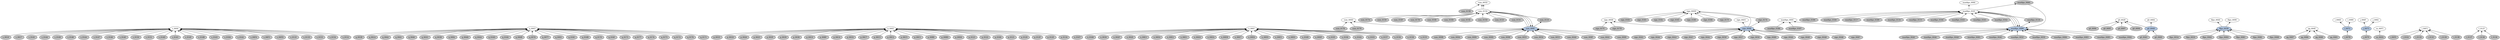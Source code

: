 digraph { rankdir = BT;
s_0018 [style=filled, fillcolor=grey];
s_0018 -> s_0004;
q_001B [style=filled, fillcolor=grey];
q_001B -> q_0003;
p_001E [style=filled, fillcolor=grey];
p_001E -> p_0002;
n_0167 [style=filled, fillcolor=grey];
n_0167 -> n_0001;
sum_0178 [style=filled, fillcolor=grey];
sum_0178 -> sum_000D;
sign_017C [style=filled, fillcolor=grey];
sign_017C -> sign_000B;
maxflips_0186 [style=filled, fillcolor=grey];
maxflips_0186 -> maxflips_000C;
s_0017 [style=filled, fillcolor=grey];
s_0017 -> s_0004;
q_001A [style=filled, fillcolor=grey];
q_001A -> q_0003;
p_001D [style=filled, fillcolor=grey];
p_001D -> p_0002;
n_0168 [style=filled, fillcolor=grey];
n_0168 -> n_0001;
sum_0179 [style=filled, fillcolor=grey];
sum_0179 -> sum_000D;
sign_017D [style=filled, fillcolor=grey];
sign_017D -> sign_000B;
maxflips_0187 [style=filled, fillcolor=grey];
maxflips_0187 -> maxflips_000C;
p_0026 [style=filled, fillcolor=grey];
p_0026 -> p_0002;
n_0030 [style=filled, fillcolor=grey];
n_0030 -> n_0001;
q_0042 [style=filled, fillcolor=grey];
q_0042 -> q_0003;
sum_009C [style=filled, fillcolor=lightsteelblue];
sum_009C -> sum_000D;
sum_009C -> sum_015A;
sum_009C -> sum_015A;
sum_009C -> sum_0110;
sign_00A6 [style=filled, fillcolor=lightsteelblue];
sign_00A6 -> sign_000B;
sign_00A6 -> sign_00D1;
sign_00A6 -> sign_00DD;
sign_00A6 -> sign_017E;
maxflips_00B0 [style=filled, fillcolor=lightsteelblue];
maxflips_00B0 -> maxflips_000C;
maxflips_00B0 -> maxflips_0161;
maxflips_00B0 -> maxflips_0161;
maxflips_00B0 -> maxflips_0118;
s_0145 [style=filled, fillcolor=grey];
s_0145 -> s_0004;
p_0025 [style=filled, fillcolor=grey];
p_0025 -> p_0002;
n_002F [style=filled, fillcolor=grey];
n_002F -> n_0001;
q_0041 [style=filled, fillcolor=grey];
q_0041 -> q_0003;
sum_009B [style=filled, fillcolor=grey];
sum_009B -> sum_009C;
sign_00A5 [style=filled, fillcolor=grey];
sign_00A5 -> sign_00A6;
maxflips_00AF [style=filled, fillcolor=grey];
maxflips_00AF -> maxflips_00B0;
s_0144 [style=filled, fillcolor=grey];
s_0144 -> s_0004;
n_002E [style=filled, fillcolor=grey];
n_002E -> n_0001;
p_003F [style=filled, fillcolor=grey];
p_003F -> p_0002;
q_0040 [style=filled, fillcolor=grey];
q_0040 -> q_0003;
q0_0096 [style=filled, fillcolor=grey];
q0_0096 -> q0_0028;
sum_009A [style=filled, fillcolor=grey];
sum_009A -> sum_009C;
sign_00A4 [style=filled, fillcolor=grey];
sign_00A4 -> sign_00A6;
maxflips_00AE [style=filled, fillcolor=grey];
maxflips_00AE -> maxflips_00B0;
s_0149 [style=filled, fillcolor=grey];
s_0149 -> s_0004;
p_0039 [style=filled, fillcolor=grey];
p_0039 -> p_0002;
q_003C [style=filled, fillcolor=grey];
q_003C -> q_0003;
q0_0095 [style=filled, fillcolor=grey];
q0_0095 -> q0_0028;
sum_0099 [style=filled, fillcolor=grey];
sum_0099 -> sum_009C;
sign_00A3 [style=filled, fillcolor=grey];
sign_00A3 -> sign_00A6;
maxflips_00AD [style=filled, fillcolor=grey];
maxflips_00AD -> maxflips_00B0;
n_00E3 [style=filled, fillcolor=grey];
n_00E3 -> n_0001;
s_0148 [style=filled, fillcolor=grey];
s_0148 -> s_0004;
p_0038 [style=filled, fillcolor=grey];
p_0038 -> p_0002;
q_003B [style=filled, fillcolor=grey];
q_003B -> q_0003;
q0_0097 [style=filled, fillcolor=grey];
q0_0097 -> q0_0028;
sum_009D [style=filled, fillcolor=grey];
sum_009D -> sum_009C;
sign_00A7 [style=filled, fillcolor=grey];
sign_00A7 -> sign_00A6;
maxflips_00B1 [style=filled, fillcolor=grey];
maxflips_00B1 -> maxflips_00B0;
n_00E4 [style=filled, fillcolor=grey];
n_00E4 -> n_0001;
s_014A [style=filled, fillcolor=grey];
s_014A -> s_0004;
q_0092 [style=filled, fillcolor=grey];
q_0092 -> q_0003;
q0_0094 [style=filled, fillcolor=grey];
q0_0094 -> q0_0028;
sum_0098 [style=filled, fillcolor=grey];
sum_0098 -> sum_009C;
sign_00A2 [style=filled, fillcolor=grey];
sign_00A2 -> sign_00A6;
maxflips_00AC [style=filled, fillcolor=grey];
maxflips_00AC -> maxflips_00B0;
p_00C0 [style=filled, fillcolor=grey];
p_00C0 -> p_0002;
n_00E2 [style=filled, fillcolor=grey];
n_00E2 -> n_0001;
s_0147 [style=filled, fillcolor=grey];
s_0147 -> s_0004;
q_004B [style=filled, fillcolor=grey];
q_004B -> q_0003;
q0_004D [style=filled, fillcolor=lightsteelblue];
q0_004D -> q0_0028;
q0_004D -> q0_008A;
sum_0055 [style=filled, fillcolor=grey];
sum_0055 -> sum_009C;
sign_0058 [style=filled, fillcolor=grey];
sign_0058 -> sign_00A6;
flips_005B [style=filled, fillcolor=lightsteelblue];
flips_005B -> flips_0044;
flips_005B -> flips_0090;
maxflips_0060 [style=filled, fillcolor=grey];
maxflips_0060 -> maxflips_00B0;
p_00BF [style=filled, fillcolor=grey];
p_00BF -> p_0002;
n_00E1 [style=filled, fillcolor=grey];
n_00E1 -> n_0001;
s_0146 [style=filled, fillcolor=grey];
s_0146 -> s_0004;
q_004A [style=filled, fillcolor=grey];
q_004A -> q_0003;
q0_004C [style=filled, fillcolor=grey];
q0_004C -> q0_004D;
sum_0054 [style=filled, fillcolor=grey];
sum_0054 -> sum_009C;
sign_0057 [style=filled, fillcolor=grey];
sign_0057 -> sign_00A6;
flips_005A [style=filled, fillcolor=grey];
flips_005A -> flips_005B;
maxflips_005F [style=filled, fillcolor=grey];
maxflips_005F -> maxflips_00B0;
p_00C4 [style=filled, fillcolor=grey];
p_00C4 -> p_0002;
n_00E8 [style=filled, fillcolor=grey];
n_00E8 -> n_0001;
s_014E [style=filled, fillcolor=grey];
s_014E -> s_0004;
sum_0053 [style=filled, fillcolor=grey];
sum_0053 -> sum_009C;
sign_0056 [style=filled, fillcolor=grey];
sign_0056 -> sign_00A6;
flips_0059 [style=filled, fillcolor=grey];
flips_0059 -> flips_005B;
maxflips_005E [style=filled, fillcolor=grey];
maxflips_005E -> maxflips_00B0;
p_00C6 [style=filled, fillcolor=grey];
p_00C6 -> p_0002;
n_00EA [style=filled, fillcolor=grey];
n_00EA -> n_0001;
s_0150 [style=filled, fillcolor=grey];
s_0150 -> s_0004;
q_016D [style=filled, fillcolor=grey];
q_016D -> q_0003;
flips_0064 [style=filled, fillcolor=grey];
flips_0064 -> flips_005B;
sign_00B8 [style=filled, fillcolor=grey];
sign_00B8 -> sign_00A6;
p_00C7 [style=filled, fillcolor=grey];
p_00C7 -> p_0002;
n_00EB [style=filled, fillcolor=grey];
n_00EB -> n_0001;
s_0151 [style=filled, fillcolor=grey];
s_0151 -> s_0004;
sum_015B [style=filled, fillcolor=grey];
sum_015B -> sum_005D;
q_016E [style=filled, fillcolor=grey];
q_016E -> q_0003;
q0_0069 [style=filled, fillcolor=grey];
q0_0069 -> q0_004D;
q_006B [style=filled, fillcolor=grey];
q_006B -> q_0003;
qq_0087 [style=filled, fillcolor=grey];
qq_0087 -> qq_004E;
flips_008D [style=filled, fillcolor=grey];
flips_008D -> flips_005B;
sum_00A0 [style=filled, fillcolor=grey];
sum_00A0 -> sum_009C;
sign_00AA [style=filled, fillcolor=grey];
sign_00AA -> sign_00A6;
maxflips_00B4 [style=filled, fillcolor=grey];
maxflips_00B4 -> maxflips_00B0;
p_00C3 [style=filled, fillcolor=grey];
p_00C3 -> p_0002;
n_00E7 [style=filled, fillcolor=grey];
n_00E7 -> n_0001;
s_014D [style=filled, fillcolor=grey];
s_014D -> s_0004;
i_0072 [style=filled, fillcolor=lightsteelblue];
i_0072 -> i_006D;
i_0072 -> i_0080;
j_0073 [style=filled, fillcolor=lightsteelblue];
j_0073 -> j_006F;
j_0073 -> j_0082;
q_0078 [style=filled, fillcolor=grey];
q_0078 -> q_0003;
qq_0086 [style=filled, fillcolor=grey];
qq_0086 -> qq_004E;
flips_008C [style=filled, fillcolor=grey];
flips_008C -> flips_005B;
sum_009F [style=filled, fillcolor=grey];
sum_009F -> sum_009C;
sign_00A9 [style=filled, fillcolor=grey];
sign_00A9 -> sign_00A6;
maxflips_00B3 [style=filled, fillcolor=grey];
maxflips_00B3 -> maxflips_00B0;
p_00C2 [style=filled, fillcolor=grey];
p_00C2 -> p_0002;
n_00E6 [style=filled, fillcolor=grey];
n_00E6 -> n_0001;
s_014C [style=filled, fillcolor=grey];
s_014C -> s_0004;
q_0077 [style=filled, fillcolor=grey];
q_0077 -> q_0003;
j_0079 [style=filled, fillcolor=grey];
j_0079 -> j_0073;
i_007B [style=filled, fillcolor=grey];
i_007B -> i_0072;
qq_0088 [style=filled, fillcolor=grey];
qq_0088 -> qq_004E;
flips_008E [style=filled, fillcolor=grey];
flips_008E -> flips_005B;
sum_00A1 [style=filled, fillcolor=grey];
sum_00A1 -> sum_009C;
sign_00AB [style=filled, fillcolor=grey];
sign_00AB -> sign_00A6;
maxflips_00B5 [style=filled, fillcolor=grey];
maxflips_00B5 -> maxflips_00B0;
p_00C5 [style=filled, fillcolor=grey];
p_00C5 -> p_0002;
n_00E9 [style=filled, fillcolor=grey];
n_00E9 -> n_0001;
s_014F [style=filled, fillcolor=grey];
s_014F -> s_0004;
qq_0085 [style=filled, fillcolor=grey];
qq_0085 -> qq_004E;
flips_008B [style=filled, fillcolor=grey];
flips_008B -> flips_005B;
q_0093 [style=filled, fillcolor=grey];
q_0093 -> q_0003;
sum_009E [style=filled, fillcolor=grey];
sum_009E -> sum_009C;
sign_00A8 [style=filled, fillcolor=grey];
sign_00A8 -> sign_00A6;
maxflips_00B2 [style=filled, fillcolor=grey];
maxflips_00B2 -> maxflips_00B0;
p_00C1 [style=filled, fillcolor=grey];
p_00C1 -> p_0002;
n_00E5 [style=filled, fillcolor=grey];
n_00E5 -> n_0001;
s_014B [style=filled, fillcolor=grey];
s_014B -> s_0004;
sign_00B7 [style=filled, fillcolor=grey];
sign_00B7 -> sign_00A6;
p_00BE [style=filled, fillcolor=grey];
p_00BE -> p_0002;
n_00E0 [style=filled, fillcolor=grey];
n_00E0 -> n_0001;
s_0143 [style=filled, fillcolor=grey];
s_0143 -> s_0004;
sum_015A -> sum_009C;
sum_015A -> sum_009C;
sum_015A -> sum_005D;
sum_015A -> sum_005D;
maxflips_0161 -> maxflips_00B0;
maxflips_0161 -> maxflips_00B0;
maxflips_0161 -> maxflips_0060;
maxflips_0161 -> maxflips_0066;
q_016C [style=filled, fillcolor=grey];
q_016C -> q_0003;
p_00BD [style=filled, fillcolor=grey];
p_00BD -> p_0002;
n_0169 [style=filled, fillcolor=grey];
n_0169 -> n_0001;
q_016B [style=filled, fillcolor=grey];
q_016B -> q_0003;
sum_017A [style=filled, fillcolor=grey];
sum_017A -> sum_015A;
maxflips_0188 [style=filled, fillcolor=grey];
maxflips_0188 -> maxflips_0161;
s_018A [style=filled, fillcolor=grey];
s_018A -> s_0004;
p_00D4 [style=filled, fillcolor=grey];
p_00D4 -> p_0002;
n_00DF [style=filled, fillcolor=grey];
n_00DF -> n_0001;
s_0142 [style=filled, fillcolor=grey];
s_0142 -> s_0004;
sum_0159 [style=filled, fillcolor=grey];
sum_0159 -> sum_015A;
maxflips_0160 [style=filled, fillcolor=grey];
maxflips_0160 -> maxflips_0161;
q_0170 [style=filled, fillcolor=grey];
q_0170 -> q_0003;
s_00F4 [style=filled, fillcolor=grey];
s_00F4 -> s_0004;
n_0105 [style=filled, fillcolor=grey];
n_0105 -> n_0001;
sum_0110 [style=filled, fillcolor=grey];
sum_0110 -> sum_015A;
maxflips_0118 [style=filled, fillcolor=grey];
maxflips_0118 -> maxflips_0161;
p_0123 [style=filled, fillcolor=grey];
p_0123 -> p_0002;
q_016F [style=filled, fillcolor=grey];
q_016F -> q_0003;
sign_017E [style=filled, fillcolor=grey];
sign_017E -> sign_00DD;
s_00F3 [style=filled, fillcolor=grey];
s_00F3 -> s_0004;
n_0104 [style=filled, fillcolor=grey];
n_0104 -> n_0001;
sum_010F [style=filled, fillcolor=grey];
sum_010F -> sum_015A;
maxflips_0117 [style=filled, fillcolor=grey];
maxflips_0117 -> maxflips_0161;
p_0122 [style=filled, fillcolor=grey];
p_0122 -> p_0002;
q_0175 [style=filled, fillcolor=grey];
q_0175 -> q_0003;
sign_0183 [style=filled, fillcolor=grey];
sign_0183 -> sign_00DD;
sx_00FA [style=filled, fillcolor=grey];
sx_00FA -> sx_00F5;
s_00FD [style=filled, fillcolor=grey];
s_00FD -> s_0004;
i_00FE [style=filled, fillcolor=grey];
i_00FE -> i_00F2;
p_0166 [style=filled, fillcolor=grey];
p_0166 -> p_0002;
n_016A [style=filled, fillcolor=grey];
n_016A -> n_0001;
q_0177 [style=filled, fillcolor=grey];
q_0177 -> q_0003;
sum_017B [style=filled, fillcolor=grey];
sum_017B -> sum_015A;
sign_0185 [style=filled, fillcolor=grey];
sign_0185 -> sign_00DD;
maxflips_0189 [style=filled, fillcolor=grey];
maxflips_0189 -> maxflips_0161;
i_0102 [style=filled, fillcolor=grey];
i_0102 -> i_00F2;
n_0103 [style=filled, fillcolor=grey];
n_0103 -> n_0001;
sum_010E [style=filled, fillcolor=grey];
sum_010E -> sum_015A;
maxflips_0116 [style=filled, fillcolor=grey];
maxflips_0116 -> maxflips_0161;
s_011E [style=filled, fillcolor=grey];
s_011E -> s_0004;
p_0121 [style=filled, fillcolor=grey];
p_0121 -> p_0002;
q_0174 [style=filled, fillcolor=grey];
q_0174 -> q_0003;
sign_0182 [style=filled, fillcolor=grey];
sign_0182 -> sign_00DD;
sum_010D [style=filled, fillcolor=grey];
sum_010D -> sum_015A;
maxflips_0115 [style=filled, fillcolor=grey];
maxflips_0115 -> maxflips_0161;
i_011B [style=filled, fillcolor=grey];
i_011B -> i_00F2;
s_011D [style=filled, fillcolor=grey];
s_011D -> s_0004;
p_0120 [style=filled, fillcolor=grey];
p_0120 -> p_0002;
n_0157 [style=filled, fillcolor=grey];
n_0157 -> n_0001;
sum_015E [style=filled, fillcolor=grey];
sum_015E -> sum_015A;
maxflips_0164 [style=filled, fillcolor=grey];
maxflips_0164 -> maxflips_0161;
q_0173 [style=filled, fillcolor=grey];
q_0173 -> q_0003;
sign_0181 [style=filled, fillcolor=grey];
sign_0181 -> sign_00DD;
p_012F [style=filled, fillcolor=grey];
p_012F -> p_0002;
t_0137 [style=filled, fillcolor=grey];
t_0137 -> t_0125;
i_013C [style=filled, fillcolor=grey];
i_013C -> i_00F2;
s_0153 [style=filled, fillcolor=grey];
s_0153 -> s_0004;
n_0156 [style=filled, fillcolor=grey];
n_0156 -> n_0001;
sum_015D [style=filled, fillcolor=grey];
sum_015D -> sum_015A;
maxflips_0163 [style=filled, fillcolor=grey];
maxflips_0163 -> maxflips_0161;
q_0172 [style=filled, fillcolor=grey];
q_0172 -> q_0003;
sign_0180 [style=filled, fillcolor=grey];
sign_0180 -> sign_00DD;
p_012E [style=filled, fillcolor=grey];
p_012E -> p_0002;
t_0138 [style=filled, fillcolor=grey];
t_0138 -> t_0125;
i_013D [style=filled, fillcolor=grey];
i_013D -> i_00F2;
s_0154 [style=filled, fillcolor=grey];
s_0154 -> s_0004;
n_0158 [style=filled, fillcolor=grey];
n_0158 -> n_0001;
sum_015F [style=filled, fillcolor=grey];
sum_015F -> sum_015A;
maxflips_0165 [style=filled, fillcolor=grey];
maxflips_0165 -> maxflips_0161;
q_0176 [style=filled, fillcolor=grey];
q_0176 -> q_0003;
sign_0184 [style=filled, fillcolor=grey];
sign_0184 -> sign_00DD;
t_0136 [style=filled, fillcolor=grey];
t_0136 -> t_0125;
p_013A [style=filled, fillcolor=grey];
p_013A -> p_0002;
i_013B [style=filled, fillcolor=grey];
i_013B -> i_00F2;
s_0152 [style=filled, fillcolor=grey];
s_0152 -> s_0004;
n_0155 [style=filled, fillcolor=grey];
n_0155 -> n_0001;
sum_015C [style=filled, fillcolor=grey];
sum_015C -> sum_015A;
maxflips_0162 [style=filled, fillcolor=grey];
maxflips_0162 -> maxflips_0161;
q_0171 [style=filled, fillcolor=grey];
q_0171 -> q_0003;
sign_017F [style=filled, fillcolor=grey];
sign_017F -> sign_00DD;
}
